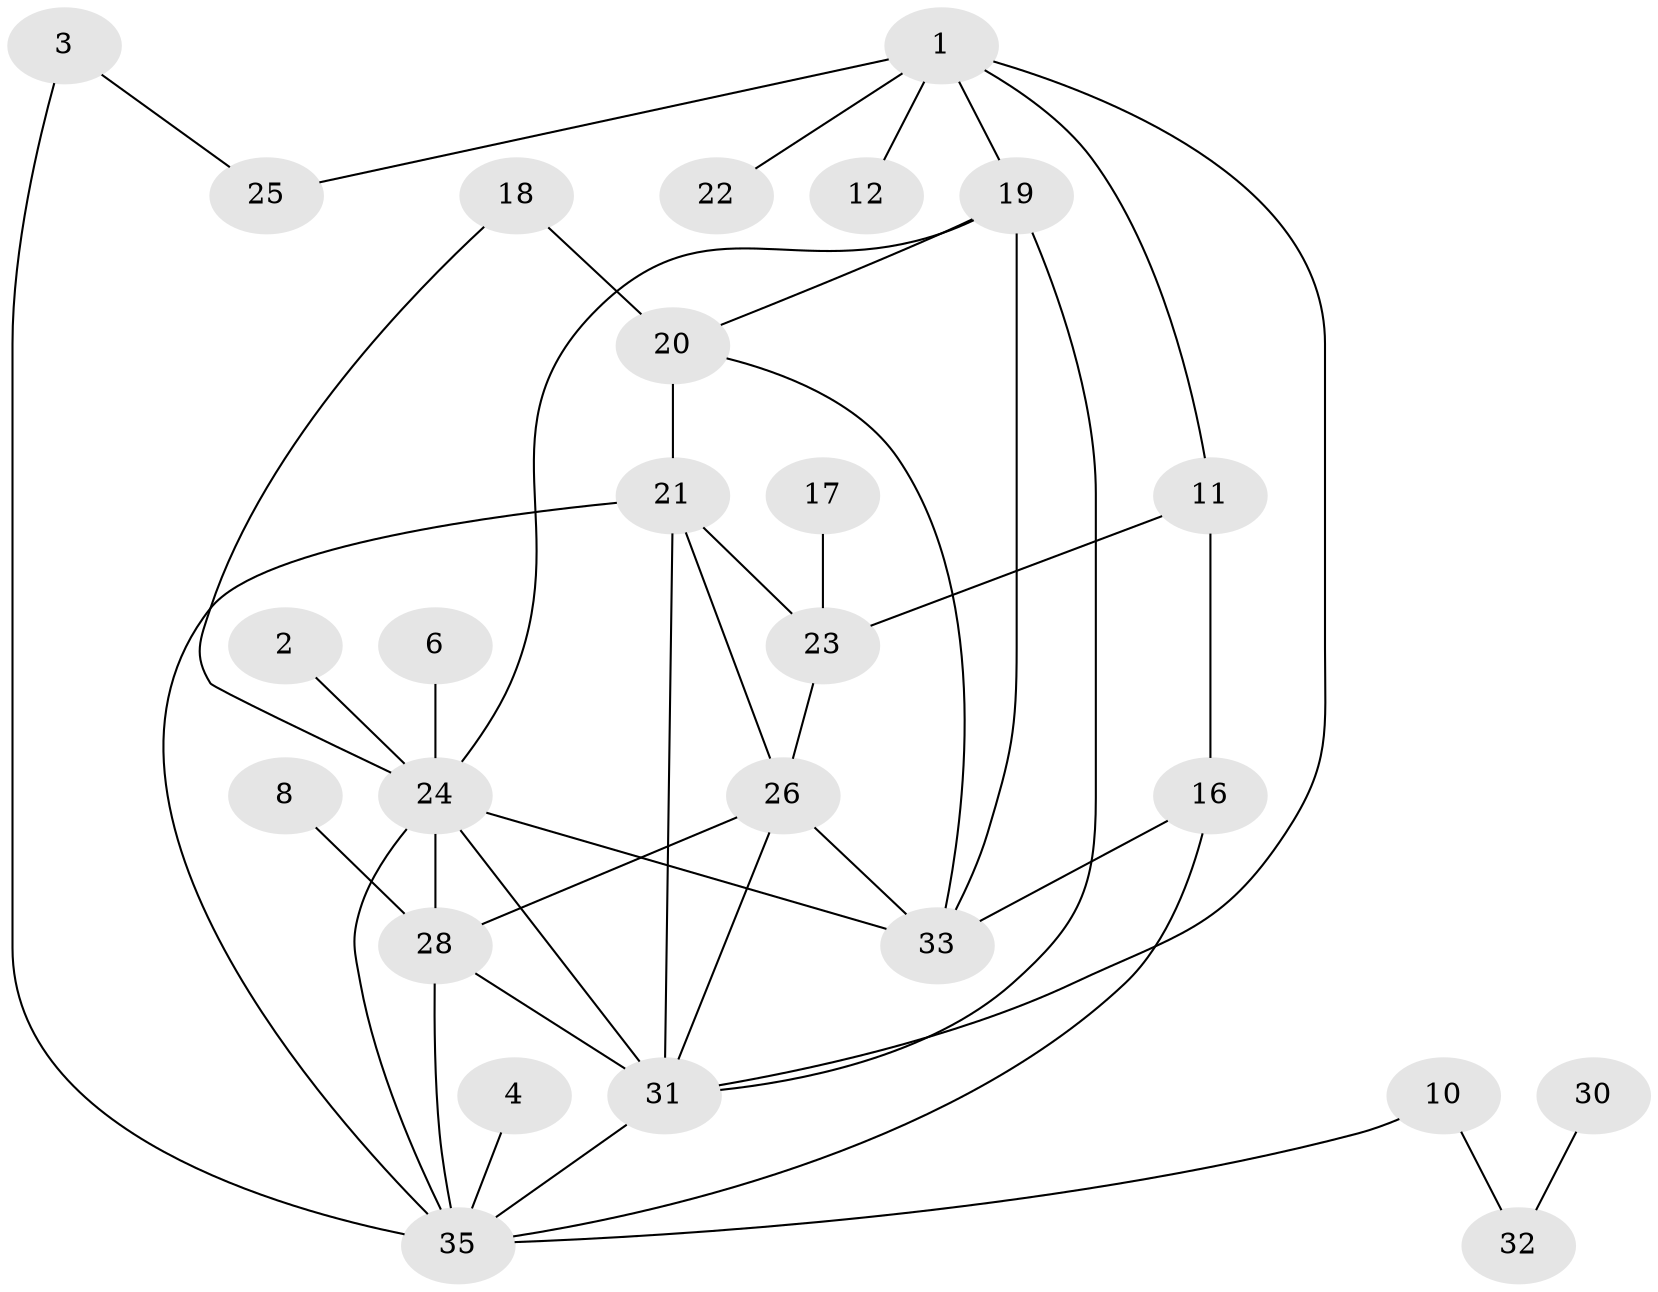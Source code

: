 // original degree distribution, {2: 0.3, 7: 0.014285714285714285, 1: 0.18571428571428572, 3: 0.18571428571428572, 5: 0.1, 4: 0.07142857142857142, 0: 0.11428571428571428, 6: 0.02857142857142857}
// Generated by graph-tools (version 1.1) at 2025/49/03/09/25 03:49:12]
// undirected, 26 vertices, 43 edges
graph export_dot {
graph [start="1"]
  node [color=gray90,style=filled];
  1;
  2;
  3;
  4;
  6;
  8;
  10;
  11;
  12;
  16;
  17;
  18;
  19;
  20;
  21;
  22;
  23;
  24;
  25;
  26;
  28;
  30;
  31;
  32;
  33;
  35;
  1 -- 11 [weight=1.0];
  1 -- 12 [weight=1.0];
  1 -- 19 [weight=2.0];
  1 -- 22 [weight=2.0];
  1 -- 25 [weight=1.0];
  1 -- 31 [weight=1.0];
  2 -- 24 [weight=1.0];
  3 -- 25 [weight=1.0];
  3 -- 35 [weight=1.0];
  4 -- 35 [weight=1.0];
  6 -- 24 [weight=1.0];
  8 -- 28 [weight=1.0];
  10 -- 32 [weight=1.0];
  10 -- 35 [weight=1.0];
  11 -- 16 [weight=1.0];
  11 -- 23 [weight=2.0];
  16 -- 33 [weight=1.0];
  16 -- 35 [weight=1.0];
  17 -- 23 [weight=1.0];
  18 -- 20 [weight=1.0];
  18 -- 24 [weight=1.0];
  19 -- 20 [weight=1.0];
  19 -- 24 [weight=1.0];
  19 -- 31 [weight=1.0];
  19 -- 33 [weight=1.0];
  20 -- 21 [weight=2.0];
  20 -- 33 [weight=1.0];
  21 -- 23 [weight=1.0];
  21 -- 26 [weight=1.0];
  21 -- 31 [weight=1.0];
  21 -- 35 [weight=1.0];
  23 -- 26 [weight=2.0];
  24 -- 28 [weight=1.0];
  24 -- 31 [weight=1.0];
  24 -- 33 [weight=1.0];
  24 -- 35 [weight=1.0];
  26 -- 28 [weight=1.0];
  26 -- 31 [weight=1.0];
  26 -- 33 [weight=1.0];
  28 -- 31 [weight=1.0];
  28 -- 35 [weight=1.0];
  30 -- 32 [weight=1.0];
  31 -- 35 [weight=1.0];
}
